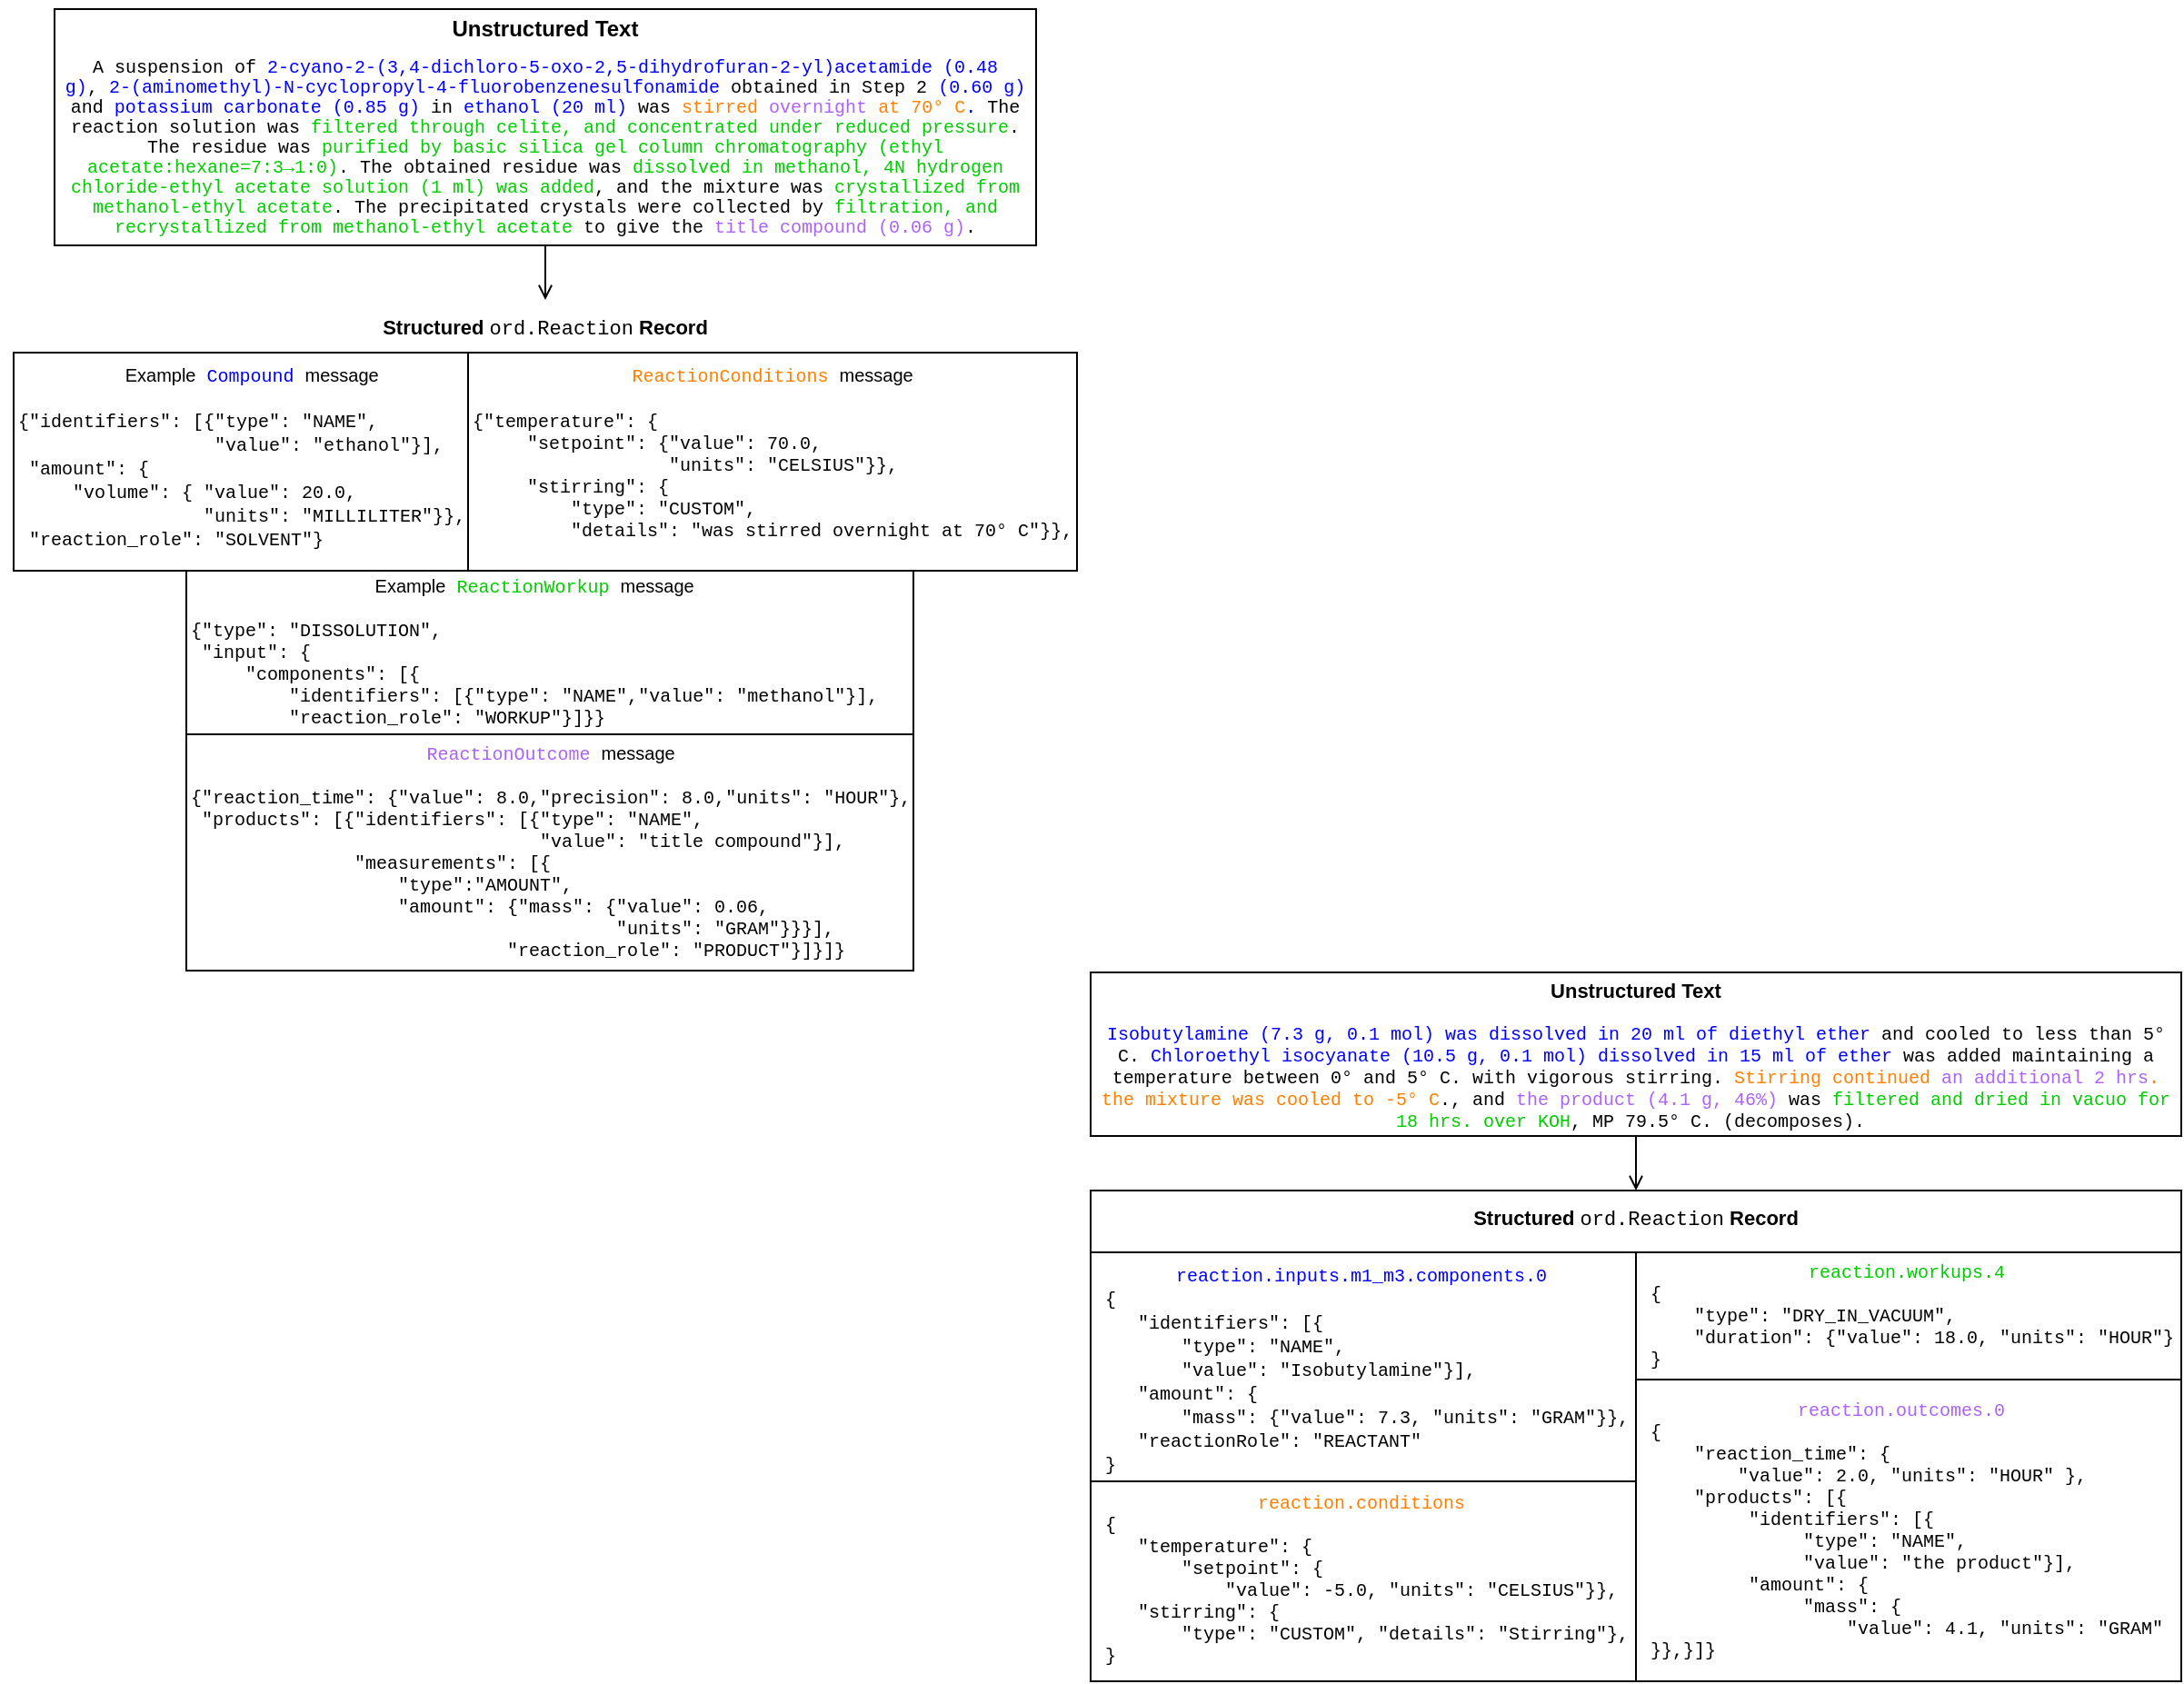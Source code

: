 <mxfile version="20.7.4" type="device"><diagram id="B1IhSgicaUTsyYKMDMdK" name="Page-1"><mxGraphModel dx="2333" dy="1668" grid="1" gridSize="10" guides="1" tooltips="1" connect="1" arrows="1" fold="1" page="1" pageScale="1" pageWidth="850" pageHeight="1100" math="0" shadow="0"><root><mxCell id="0"/><mxCell id="1" parent="0"/><mxCell id="8DAvnuvkZ6uaRDgZGbXD-21" value="" style="edgeStyle=orthogonalEdgeStyle;rounded=0;orthogonalLoop=1;jettySize=auto;html=1;fontFamily=Courier New;fontSize=10;fontColor=#AB63FA;endArrow=none;endFill=0;startArrow=open;startFill=0;" parent="1" source="8DAvnuvkZ6uaRDgZGbXD-11" target="g0cU6qTdlRjfeDJfPb8B-2" edge="1"><mxGeometry relative="1" as="geometry"/></mxCell><mxCell id="8DAvnuvkZ6uaRDgZGbXD-11" value="&lt;font style=&quot;font-size: 11px;&quot;&gt;&lt;b&gt;Structured&amp;nbsp;&lt;/b&gt;&lt;font style=&quot;font-size: 11px;&quot; face=&quot;Courier New&quot;&gt;ord.Reaction&lt;/font&gt;&lt;b&gt; Record&lt;/b&gt;&lt;/font&gt;" style="text;whiteSpace=wrap;html=1;fontSize=12;fontFamily=Helvetica;align=center;verticalAlign=top;strokeColor=default;strokeWidth=1;spacing=3;fillColor=none;" parent="1" vertex="1"><mxGeometry y="30" width="600" height="270" as="geometry"/></mxCell><mxCell id="g0cU6qTdlRjfeDJfPb8B-2" value="&lt;div style=&quot;background-color: rgb(255, 255, 255); font-size: 11px; line-height: 100%;&quot;&gt;&lt;div style=&quot;line-height: 110%;&quot;&gt;&lt;p style=&quot;line-height: 110%;&quot;&gt;&lt;font style=&quot;font-size: 11px;&quot;&gt;&lt;font style=&quot;font-size: 11px;&quot;&gt;&lt;b style=&quot;&quot;&gt;Unstructured Text&lt;/b&gt;&lt;/font&gt;&lt;/font&gt;&lt;/p&gt;&lt;p style=&quot;line-height: 110%; font-size: 10px;&quot;&gt;&lt;font style=&quot;font-size: 10px;&quot; face=&quot;Courier New&quot;&gt;&lt;font style=&quot;font-size: 10px;&quot; color=&quot;#0000ff&quot;&gt;Isobutylamine (7.3 g, 0.1 mol) was dissolved in 20 ml of diethyl ether&lt;/font&gt; and cooled to less than 5° C. &lt;font style=&quot;font-size: 10px;&quot; color=&quot;#0000ff&quot;&gt;Chloroethyl isocyanate (10.5 g, 0.1 mol) dissolved in 15 ml of ether&lt;/font&gt; was added maintaining a temperature between 0° and 5° C. with vigorous stirring. &lt;font style=&quot;font-size: 10px;&quot; color=&quot;#ff8000&quot;&gt;Stirring continued &lt;/font&gt;&lt;font style=&quot;font-size: 10px;&quot; color=&quot;#ab63fa&quot;&gt;an additional 2 hrs&lt;/font&gt;&lt;font style=&quot;font-size: 10px;&quot; color=&quot;#ff8000&quot;&gt;. the mixture was cooled to -5° C&lt;/font&gt;., and &lt;font style=&quot;font-size: 10px;&quot; color=&quot;#ab63fa&quot;&gt;the product (4.1 g, 46%) &lt;/font&gt;was &lt;font style=&quot;font-size: 10px;&quot; color=&quot;#00cc00&quot;&gt;filtered and dried in vacuo for 18 hrs. over KOH&lt;/font&gt;, MP 79.5° C. (decomposes).&amp;nbsp;&lt;/font&gt;&lt;br&gt;&lt;/p&gt;&lt;/div&gt;&lt;/div&gt;" style="text;whiteSpace=wrap;html=1;fontSize=12;fontFamily=Helvetica;align=center;verticalAlign=middle;strokeColor=default;strokeWidth=1;spacing=3;fillColor=none;" parent="1" vertex="1"><mxGeometry y="-90" width="600" height="90" as="geometry"/></mxCell><mxCell id="8DAvnuvkZ6uaRDgZGbXD-4" value="&lt;div style=&quot;text-align: center; font-size: 10px;&quot;&gt;&lt;span style=&quot;color: rgb(0, 0, 255); font-family: &amp;quot;Courier New&amp;quot;; background-color: initial; font-size: 10px;&quot;&gt;&lt;font style=&quot;font-size: 10px;&quot;&gt;reaction.inputs.m1_m3.components.0&lt;/font&gt;&lt;/span&gt;&lt;/div&gt;&lt;font style=&quot;font-size: 10px;&quot; face=&quot;Courier New&quot;&gt;&lt;span style=&quot;border-color: var(--border-color); font-variant-ligatures: normal; font-variant-caps: normal; font-weight: 400; letter-spacing: normal; orphans: 2; text-indent: 0px; text-transform: none; widows: 2; word-spacing: 0px; -webkit-text-stroke-width: 0px; text-decoration-thickness: initial; text-decoration-style: initial; text-decoration-color: initial; font-size: 10px;&quot;&gt;&lt;font style=&quot;font-size: 10px;&quot; color=&quot;#000000&quot;&gt;&amp;nbsp;{&lt;/font&gt;&lt;/span&gt;&lt;font style=&quot;font-size: 10px;&quot; color=&quot;#000000&quot;&gt;&lt;br style=&quot;border-color: var(--border-color); font-variant-ligatures: normal; font-variant-caps: normal; font-weight: 400; letter-spacing: normal; orphans: 2; text-align: left; text-indent: 0px; text-transform: none; widows: 2; word-spacing: 0px; -webkit-text-stroke-width: 0px; text-decoration-thickness: initial; text-decoration-style: initial; text-decoration-color: initial; font-size: 10px;&quot;&gt;&lt;/font&gt;&lt;/font&gt;&lt;div style=&quot;border-color: var(--border-color); font-variant-ligatures: normal; font-variant-caps: normal; font-weight: 400; letter-spacing: normal; orphans: 2; text-align: left; text-indent: 0px; text-transform: none; widows: 2; word-spacing: 0px; -webkit-text-stroke-width: 0px; text-decoration-thickness: initial; text-decoration-style: initial; text-decoration-color: initial; font-size: 10px;&quot;&gt;&lt;font style=&quot;font-size: 10px;&quot; color=&quot;#000000&quot; face=&quot;Courier New&quot;&gt;&lt;span style=&quot;border-color: var(--border-color); font-size: 10px;&quot;&gt;&amp;nbsp; &amp;nbsp; &quot;identifiers&quot;: [&lt;/span&gt;&lt;span style=&quot;border-color: var(--border-color); font-size: 10px;&quot;&gt;{&lt;/span&gt;&lt;/font&gt;&lt;/div&gt;&lt;div style=&quot;border-color: var(--border-color); font-variant-ligatures: normal; font-variant-caps: normal; font-weight: 400; letter-spacing: normal; orphans: 2; text-align: left; text-indent: 0px; text-transform: none; widows: 2; word-spacing: 0px; -webkit-text-stroke-width: 0px; text-decoration-thickness: initial; text-decoration-style: initial; text-decoration-color: initial; font-size: 10px;&quot;&gt;&lt;font style=&quot;font-size: 10px;&quot; color=&quot;#000000&quot; face=&quot;Courier New&quot;&gt;&lt;span style=&quot;border-color: var(--border-color); font-size: 10px;&quot;&gt;&amp;nbsp; &amp;nbsp; &amp;nbsp; &amp;nbsp; &quot;type&quot;: &quot;NAME&quot;,&amp;nbsp;&lt;/span&gt;&lt;/font&gt;&lt;/div&gt;&lt;div style=&quot;border-color: var(--border-color); font-variant-ligatures: normal; font-variant-caps: normal; font-weight: 400; letter-spacing: normal; orphans: 2; text-align: left; text-indent: 0px; text-transform: none; widows: 2; word-spacing: 0px; -webkit-text-stroke-width: 0px; text-decoration-thickness: initial; text-decoration-style: initial; text-decoration-color: initial; font-size: 10px;&quot;&gt;&lt;font style=&quot;font-size: 10px;&quot; color=&quot;#000000&quot; face=&quot;Courier New&quot;&gt;&lt;span style=&quot;border-color: var(--border-color); font-size: 10px;&quot;&gt;&amp;nbsp; &amp;nbsp; &amp;nbsp; &amp;nbsp; &quot;value&quot;: &quot;Isobutylamine&quot;}],&lt;/span&gt;&lt;/font&gt;&lt;/div&gt;&lt;div style=&quot;border-color: var(--border-color); font-variant-ligatures: normal; font-variant-caps: normal; font-weight: 400; letter-spacing: normal; orphans: 2; text-align: left; text-indent: 0px; text-transform: none; widows: 2; word-spacing: 0px; -webkit-text-stroke-width: 0px; text-decoration-thickness: initial; text-decoration-style: initial; text-decoration-color: initial; font-size: 10px;&quot;&gt;&lt;font style=&quot;font-size: 10px;&quot; color=&quot;#000000&quot; face=&quot;Courier New&quot;&gt;&lt;span style=&quot;border-color: var(--border-color); font-size: 10px;&quot;&gt;&amp;nbsp; &amp;nbsp; &quot;amount&quot;: {&lt;/span&gt;&lt;/font&gt;&lt;/div&gt;&lt;div style=&quot;border-color: var(--border-color); font-variant-ligatures: normal; font-variant-caps: normal; font-weight: 400; letter-spacing: normal; orphans: 2; text-align: left; text-indent: 0px; text-transform: none; widows: 2; word-spacing: 0px; -webkit-text-stroke-width: 0px; text-decoration-thickness: initial; text-decoration-style: initial; text-decoration-color: initial; font-size: 10px;&quot;&gt;&lt;font style=&quot;font-size: 10px;&quot; color=&quot;#000000&quot; face=&quot;Courier New&quot;&gt;&lt;span style=&quot;border-color: var(--border-color); font-size: 10px;&quot;&gt;&amp;nbsp; &amp;nbsp; &amp;nbsp; &amp;nbsp; &quot;mass&quot;: {&lt;/span&gt;&lt;span style=&quot;border-color: var(--border-color); font-size: 10px;&quot;&gt;&quot;value&quot;: 7.3,&amp;nbsp;&lt;/span&gt;&lt;span style=&quot;border-color: var(--border-color); font-size: 10px;&quot;&gt;&quot;units&quot;: &quot;GRAM&quot;&lt;/span&gt;&lt;/font&gt;&lt;span style=&quot;color: rgb(0, 0, 0); font-family: &amp;quot;Courier New&amp;quot;; background-color: initial; border-color: var(--border-color);&quot;&gt;}&lt;/span&gt;&lt;span style=&quot;color: rgb(0, 0, 0); font-family: &amp;quot;Courier New&amp;quot;; background-color: initial; border-color: var(--border-color);&quot;&gt;},&lt;/span&gt;&lt;/div&gt;&lt;div style=&quot;border-color: var(--border-color); font-variant-ligatures: normal; font-variant-caps: normal; font-weight: 400; letter-spacing: normal; orphans: 2; text-align: left; text-indent: 0px; text-transform: none; widows: 2; word-spacing: 0px; -webkit-text-stroke-width: 0px; text-decoration-thickness: initial; text-decoration-style: initial; text-decoration-color: initial; font-size: 10px;&quot;&gt;&lt;font color=&quot;#000000&quot; face=&quot;Courier New&quot; style=&quot;border-color: var(--border-color); font-size: 10px;&quot;&gt;&lt;span style=&quot;border-color: var(--border-color); font-size: 10px;&quot;&gt;&amp;nbsp; &amp;nbsp; &quot;reactionRole&quot;: &quot;REACTANT&quot;&lt;/span&gt;&lt;/font&gt;&lt;/div&gt;&lt;div style=&quot;border-color: var(--border-color); font-variant-ligatures: normal; font-variant-caps: normal; font-weight: 400; letter-spacing: normal; orphans: 2; text-align: left; text-indent: 0px; text-transform: none; widows: 2; word-spacing: 0px; -webkit-text-stroke-width: 0px; text-decoration-thickness: initial; text-decoration-style: initial; text-decoration-color: initial; font-size: 10px;&quot;&gt;&lt;font color=&quot;#000000&quot; face=&quot;Courier New&quot; style=&quot;border-color: var(--border-color); font-size: 10px;&quot;&gt;&lt;span style=&quot;border-color: var(--border-color); font-size: 10px;&quot;&gt;&amp;nbsp;}&lt;/span&gt;&lt;/font&gt;&lt;/div&gt;" style="text;whiteSpace=wrap;html=1;fontSize=10;fontFamily=Times New Roman;verticalAlign=top;fontColor=#0066CC;strokeColor=default;" parent="1" vertex="1"><mxGeometry y="64" width="300" height="126" as="geometry"/></mxCell><mxCell id="8DAvnuvkZ6uaRDgZGbXD-13" value="&lt;div style=&quot;text-align: center; font-size: 10px;&quot;&gt;&lt;font style=&quot;font-size: 10px;&quot; color=&quot;#ff8000&quot;&gt;reaction.conditions&lt;/font&gt;&lt;/div&gt;&lt;div style=&quot;font-size: 10px;&quot;&gt;&lt;span style=&quot;background-color: initial; font-size: 10px;&quot;&gt;&lt;font color=&quot;#000000&quot; style=&quot;font-size: 10px;&quot;&gt;&amp;nbsp;{&lt;/font&gt;&lt;/span&gt;&lt;/div&gt;&lt;div style=&quot;font-size: 10px;&quot;&gt;&lt;font color=&quot;#000000&quot; style=&quot;font-size: 10px;&quot;&gt;&amp;nbsp; &amp;nbsp; &quot;temperature&quot;: {&lt;/font&gt;&lt;/div&gt;&lt;div style=&quot;font-size: 10px;&quot;&gt;&lt;font color=&quot;#000000&quot; style=&quot;background-color: initial; font-size: 10px;&quot;&gt;&amp;nbsp; &amp;nbsp; &amp;nbsp; &amp;nbsp; &quot;setpoint&quot;: {&lt;/font&gt;&lt;/div&gt;&lt;div style=&quot;font-size: 10px;&quot;&gt;&lt;font color=&quot;#000000&quot; style=&quot;font-size: 10px;&quot;&gt;&lt;span style=&quot;background-color: initial; font-size: 10px;&quot;&gt;&amp;nbsp; &amp;nbsp; &amp;nbsp; &amp;nbsp; &amp;nbsp; &amp;nbsp; &quot;value&quot;: -5.0,&amp;nbsp;&lt;/span&gt;&lt;font style=&quot;background-color: initial; font-size: 10px;&quot;&gt;&quot;units&quot;: &quot;CELSIUS&quot;}&lt;/font&gt;&lt;span style=&quot;background-color: initial; font-size: 10px;&quot;&gt;},&lt;/span&gt;&lt;/font&gt;&lt;/div&gt;&lt;div style=&quot;font-size: 10px;&quot;&gt;&lt;font color=&quot;#000000&quot; style=&quot;font-size: 10px;&quot;&gt;&amp;nbsp; &amp;nbsp; &quot;stirring&quot;: {&lt;/font&gt;&lt;/div&gt;&lt;div style=&quot;font-size: 10px;&quot;&gt;&lt;font color=&quot;#000000&quot; style=&quot;font-size: 10px;&quot;&gt;&lt;font style=&quot;font-size: 10px;&quot;&gt;&amp;nbsp; &amp;nbsp; &amp;nbsp; &amp;nbsp; &quot;type&quot;: &quot;CUSTOM&quot;,&amp;nbsp;&lt;/font&gt;&lt;span style=&quot;background-color: initial; font-size: 10px;&quot;&gt;&quot;details&quot;: &quot;Stirring&quot;},&lt;/span&gt;&lt;/font&gt;&lt;/div&gt;&lt;div style=&quot;font-size: 10px;&quot;&gt;&lt;font color=&quot;#000000&quot; style=&quot;font-size: 10px;&quot;&gt;&amp;nbsp;}&lt;/font&gt;&lt;/div&gt;" style="text;whiteSpace=wrap;html=1;fontSize=10;fontFamily=Courier New;verticalAlign=top;fontColor=#0066CC;strokeColor=default;" parent="1" vertex="1"><mxGeometry y="190" width="300" height="110" as="geometry"/></mxCell><mxCell id="8DAvnuvkZ6uaRDgZGbXD-14" value="&lt;div style=&quot;text-align: center;&quot;&gt;&lt;font color=&quot;#00cc00&quot;&gt;reaction.workups.4&lt;/font&gt;&lt;/div&gt;&lt;div style=&quot;&quot;&gt;&lt;div&gt;&lt;font color=&quot;#000000&quot;&gt;&amp;nbsp;{&lt;/font&gt;&lt;/div&gt;&lt;div&gt;&lt;font color=&quot;#000000&quot;&gt;&amp;nbsp; &amp;nbsp; &amp;nbsp;&quot;type&quot;: &quot;DRY_IN_VACUUM&quot;,&lt;/font&gt;&lt;/div&gt;&lt;div&gt;&lt;font color=&quot;#000000&quot;&gt;&amp;nbsp; &amp;nbsp; &amp;nbsp;&quot;duration&quot;: {&quot;value&quot;: 18.0, &quot;units&quot;: &quot;HOUR&quot;}&lt;/font&gt;&lt;/div&gt;&lt;div&gt;&lt;font color=&quot;#000000&quot;&gt;&amp;nbsp;}&lt;/font&gt;&lt;/div&gt;&lt;/div&gt;" style="text;whiteSpace=wrap;html=1;fontSize=10;fontFamily=Courier New;verticalAlign=middle;fontColor=#0066CC;strokeColor=default;" parent="1" vertex="1"><mxGeometry x="300" y="64" width="300" height="70" as="geometry"/></mxCell><mxCell id="8DAvnuvkZ6uaRDgZGbXD-15" value="&lt;div style=&quot;text-align: center;&quot;&gt;&lt;font color=&quot;#ab63fa&quot;&gt;reaction.&lt;span style=&quot;background-color: initial;&quot;&gt;outcomes.0&lt;/span&gt;&lt;/font&gt;&lt;/div&gt;&lt;div style=&quot;&quot;&gt;&lt;div&gt;&lt;span style=&quot;color: rgb(0, 0, 0); background-color: initial;&quot;&gt;&amp;nbsp;{&lt;/span&gt;&lt;/div&gt;&lt;div&gt;&lt;font color=&quot;#000000&quot;&gt;&amp;nbsp; &amp;nbsp; &amp;nbsp;&quot;reaction_time&quot;: {&lt;/font&gt;&lt;/div&gt;&lt;div&gt;&lt;font color=&quot;#000000&quot;&gt;&amp;nbsp; &amp;nbsp; &amp;nbsp; &amp;nbsp; &amp;nbsp;&quot;value&quot;: 2.0, &quot;units&quot;: &quot;HOUR&quot; },&lt;/font&gt;&lt;/div&gt;&lt;div&gt;&lt;font color=&quot;#000000&quot;&gt;&amp;nbsp; &amp;nbsp; &amp;nbsp;&quot;products&quot;: [{&lt;/font&gt;&lt;/div&gt;&lt;div&gt;&lt;font color=&quot;#000000&quot;&gt;&amp;nbsp; &amp;nbsp; &amp;nbsp; &amp;nbsp; &amp;nbsp; &quot;identifiers&quot;: [{&lt;/font&gt;&lt;/div&gt;&lt;div&gt;&lt;font color=&quot;#000000&quot;&gt;&amp;nbsp; &amp;nbsp; &amp;nbsp; &amp;nbsp; &amp;nbsp; &amp;nbsp; &amp;nbsp; &amp;nbsp;&quot;type&quot;: &quot;NAME&quot;,&lt;/font&gt;&lt;/div&gt;&lt;div&gt;&lt;font color=&quot;#000000&quot;&gt;&amp;nbsp; &amp;nbsp; &amp;nbsp; &amp;nbsp; &amp;nbsp; &amp;nbsp; &amp;nbsp; &amp;nbsp;&quot;value&quot;: &quot;the product&quot;&lt;/font&gt;&lt;span style=&quot;color: rgb(0, 0, 0); background-color: initial;&quot;&gt;}],&lt;/span&gt;&lt;/div&gt;&lt;div&gt;&lt;font color=&quot;#000000&quot;&gt;&amp;nbsp; &amp;nbsp; &amp;nbsp; &amp;nbsp; &amp;nbsp; &quot;amount&quot;: {&lt;/font&gt;&lt;/div&gt;&lt;div&gt;&lt;font color=&quot;#000000&quot;&gt;&amp;nbsp; &amp;nbsp; &amp;nbsp; &amp;nbsp; &amp;nbsp; &amp;nbsp; &amp;nbsp; &amp;nbsp;&quot;mass&quot;: {&lt;/font&gt;&lt;/div&gt;&lt;div&gt;&lt;font color=&quot;#000000&quot;&gt;&amp;nbsp; &amp;nbsp; &amp;nbsp; &amp;nbsp; &amp;nbsp; &amp;nbsp; &amp;nbsp; &amp;nbsp; &amp;nbsp; &amp;nbsp;&quot;value&quot;: 4.1, &quot;units&quot;: &quot;GRAM&quot;&lt;/font&gt;&lt;/div&gt;&lt;div&gt;&lt;font color=&quot;#000000&quot;&gt;&amp;nbsp;}},}]&lt;/font&gt;&lt;span style=&quot;color: rgb(0, 0, 0); background-color: initial;&quot;&gt;}&lt;/span&gt;&lt;/div&gt;&lt;/div&gt;" style="text;whiteSpace=wrap;html=1;fontSize=10;fontFamily=Courier New;verticalAlign=middle;fontColor=#0066CC;strokeColor=default;" parent="1" vertex="1"><mxGeometry x="300" y="134" width="300" height="166" as="geometry"/></mxCell><mxCell id="t3i3wkkdWf1c-9nw9lXU-1" value="" style="edgeStyle=orthogonalEdgeStyle;rounded=0;orthogonalLoop=1;jettySize=auto;html=1;fontFamily=Courier New;fontSize=10;fontColor=#AB63FA;endArrow=none;endFill=0;startArrow=open;startFill=0;" edge="1" parent="1" source="t3i3wkkdWf1c-9nw9lXU-2" target="t3i3wkkdWf1c-9nw9lXU-3"><mxGeometry relative="1" as="geometry"/></mxCell><mxCell id="t3i3wkkdWf1c-9nw9lXU-2" value="&lt;font style=&quot;font-size: 11px;&quot;&gt;&lt;b&gt;Structured&amp;nbsp;&lt;/b&gt;&lt;font style=&quot;font-size: 11px;&quot; face=&quot;Courier New&quot;&gt;ord.Reaction&lt;/font&gt;&lt;b&gt; Record&lt;/b&gt;&lt;/font&gt;" style="text;whiteSpace=wrap;html=1;fontSize=12;fontFamily=Helvetica;align=center;verticalAlign=top;strokeColor=none;strokeWidth=1;spacing=3;fillColor=none;" vertex="1" parent="1"><mxGeometry x="-600" y="-460" width="600" height="380" as="geometry"/></mxCell><mxCell id="t3i3wkkdWf1c-9nw9lXU-3" value="&lt;div style=&quot;background-color: rgb(255, 255, 255); line-height: 100%;&quot;&gt;&lt;div style=&quot;line-height: 100%; font-size: 10px;&quot;&gt;&lt;p style=&quot;line-height: 110%;&quot;&gt;&lt;font style=&quot;font-size: 12px;&quot;&gt;&lt;font style=&quot;font-size: 12px;&quot;&gt;&lt;b style=&quot;&quot;&gt;Unstructured Text&lt;/b&gt;&lt;/font&gt;&lt;/font&gt;&lt;/p&gt;&lt;p style=&quot;line-height: 100%;&quot;&gt;&lt;font style=&quot;font-size: 10px;&quot; face=&quot;Courier New&quot;&gt;A suspension of&lt;font style=&quot;font-size: 10px;&quot; color=&quot;#0000ff&quot;&gt;&amp;nbsp;&lt;/font&gt;&lt;/font&gt;&lt;span style=&quot;color: rgb(0, 0, 255); font-family: &amp;quot;Courier New&amp;quot;;&quot;&gt;2-cyano-2-(3,4-dichloro-5-oxo-2,5-dihydrofuran-2-yl)acetamide (0.48 g)&lt;/span&gt;&lt;span style=&quot;font-family: &amp;quot;Courier New&amp;quot;;&quot;&gt;,&lt;/span&gt;&lt;span style=&quot;color: rgb(0, 0, 255); font-family: &amp;quot;Courier New&amp;quot;;&quot;&gt;&amp;nbsp;&lt;/span&gt;&lt;span style=&quot;color: rgb(0, 0, 255); font-family: &amp;quot;Courier New&amp;quot;;&quot;&gt;2-(aminomethyl)-N-cyclopropyl-4-fluorobenzenesulfonamide &lt;/span&gt;&lt;span style=&quot;font-family: &amp;quot;Courier New&amp;quot;;&quot;&gt;obtained in Step 2&lt;/span&gt;&lt;span style=&quot;color: rgb(0, 0, 255); font-family: &amp;quot;Courier New&amp;quot;;&quot;&gt; (0.60 g) &lt;/span&gt;&lt;span style=&quot;font-family: &amp;quot;Courier New&amp;quot;;&quot;&gt;and&lt;/span&gt;&lt;span style=&quot;color: rgb(0, 0, 255); font-family: &amp;quot;Courier New&amp;quot;;&quot;&gt; potassium&amp;nbsp;&lt;/span&gt;&lt;span style=&quot;color: rgb(0, 0, 255); font-family: &amp;quot;Courier New&amp;quot;;&quot;&gt;carbonate (0.85 g) &lt;/span&gt;&lt;span style=&quot;font-family: &amp;quot;Courier New&amp;quot;;&quot;&gt;in&lt;/span&gt;&lt;span style=&quot;color: rgb(0, 0, 255); font-family: &amp;quot;Courier New&amp;quot;;&quot;&gt; ethanol (20 ml) &lt;/span&gt;&lt;span style=&quot;font-family: &amp;quot;Courier New&amp;quot;;&quot;&gt;was&lt;/span&gt;&lt;span style=&quot;color: rgb(0, 0, 255); font-family: &amp;quot;Courier New&amp;quot;;&quot;&gt; &lt;/span&gt;&lt;span style=&quot;font-family: &amp;quot;Courier New&amp;quot;;&quot;&gt;&lt;font style=&quot;font-size: 10px;&quot; color=&quot;#ff8000&quot;&gt;stirred &lt;/font&gt;&lt;font color=&quot;#ab63fa&quot; style=&quot;font-size: 10px;&quot;&gt;overnight&lt;/font&gt;&lt;font style=&quot;font-size: 10px;&quot; color=&quot;#ff8000&quot;&gt; at 70° C&lt;/font&gt;&lt;/span&gt;&lt;span style=&quot;color: rgb(0, 0, 255); font-family: &amp;quot;Courier New&amp;quot;;&quot;&gt;. &lt;/span&gt;&lt;span style=&quot;font-family: &amp;quot;Courier New&amp;quot;;&quot;&gt;The reaction solution was&amp;nbsp;&lt;/span&gt;&lt;span style=&quot;font-family: &amp;quot;Courier New&amp;quot;;&quot;&gt;&lt;font style=&quot;font-size: 10px;&quot; color=&quot;#00cc00&quot;&gt;filtered through celite, and concentrated under reduced pressure&lt;/font&gt;. The residue was &lt;font style=&quot;font-size: 10px;&quot; color=&quot;#00cc00&quot;&gt;purified by basic&amp;nbsp;&lt;/font&gt;&lt;/span&gt;&lt;span style=&quot;font-family: &amp;quot;Courier New&amp;quot;;&quot;&gt;&lt;font style=&quot;font-size: 10px;&quot; color=&quot;#00cc00&quot;&gt;silica gel column chromatography (ethyl acetate:hexane=7:3→1:0)&lt;/font&gt;. The obtained residue was &lt;font style=&quot;font-size: 10px;&quot; color=&quot;#00cc00&quot;&gt;dissolved&amp;nbsp;&lt;/font&gt;&lt;/span&gt;&lt;span style=&quot;font-family: &amp;quot;Courier New&amp;quot;;&quot;&gt;&lt;font style=&quot;font-size: 10px;&quot; color=&quot;#00cc00&quot;&gt;in methanol, 4N hydrogen chloride-ethyl acetate solution (1 ml) was added&lt;/font&gt;, and the mixture was&amp;nbsp;&lt;/span&gt;&lt;span style=&quot;font-family: &amp;quot;Courier New&amp;quot;;&quot;&gt;&lt;font style=&quot;font-size: 10px;&quot; color=&quot;#00cc00&quot;&gt;crystallized from methanol-ethyl acetate&lt;/font&gt;. The precipitated crystals were collected by &lt;font style=&quot;font-size: 10px;&quot; color=&quot;#00cc00&quot;&gt;filtration,&amp;nbsp;&lt;/font&gt;&lt;/span&gt;&lt;span style=&quot;font-family: &amp;quot;Courier New&amp;quot;;&quot;&gt;&lt;font style=&quot;font-size: 10px;&quot; color=&quot;#00cc00&quot;&gt;and recrystallized from methanol-ethyl acetate&lt;/font&gt; to give the &lt;font style=&quot;font-size: 10px;&quot; color=&quot;#ab63fa&quot;&gt;title compound (0.06 g)&lt;/font&gt;.&lt;/span&gt;&lt;/p&gt;&lt;/div&gt;&lt;/div&gt;" style="text;whiteSpace=wrap;html=1;fontSize=12;fontFamily=Helvetica;align=center;verticalAlign=middle;strokeColor=default;strokeWidth=1;spacing=3;fillColor=none;" vertex="1" parent="1"><mxGeometry x="-570" y="-620" width="540" height="130" as="geometry"/></mxCell><mxCell id="t3i3wkkdWf1c-9nw9lXU-12" value="" style="group" vertex="1" connectable="0" parent="1"><mxGeometry x="-592.5" y="-431" width="585" height="340" as="geometry"/></mxCell><mxCell id="t3i3wkkdWf1c-9nw9lXU-4" value="&lt;div style=&quot;text-align: center; font-size: 10px;&quot;&gt;&lt;span style=&quot;background-color: initial; font-size: 10px;&quot;&gt;&lt;font style=&quot;font-size: 10px;&quot;&gt;&lt;font face=&quot;Helvetica&quot; style=&quot;&quot; color=&quot;#000000&quot;&gt;&amp;nbsp; &amp;nbsp; Example&lt;/font&gt;&lt;font style=&quot;font-family: &amp;quot;Courier New&amp;quot;;&quot; color=&quot;#0000ff&quot;&gt; Compound &lt;/font&gt;&lt;font face=&quot;Helvetica&quot; color=&quot;#000000&quot; style=&quot;&quot;&gt;message&lt;/font&gt;&lt;/font&gt;&lt;/span&gt;&lt;/div&gt;&lt;div style=&quot;font-size: 10px;&quot;&gt;&lt;span style=&quot;background-color: initial; font-size: 10px;&quot;&gt;&lt;font style=&quot;font-size: 10px;&quot;&gt;&lt;font face=&quot;Helvetica&quot; color=&quot;#000000&quot; style=&quot;&quot;&gt;&lt;br&gt;&lt;/font&gt;&lt;/font&gt;&lt;/span&gt;&lt;/div&gt;&lt;font style=&quot;font-size: 10px;&quot; face=&quot;Courier New&quot;&gt;&lt;span style=&quot;border-color: var(--border-color); font-variant-ligatures: normal; font-variant-caps: normal; font-weight: 400; letter-spacing: normal; orphans: 2; text-indent: 0px; text-transform: none; widows: 2; word-spacing: 0px; -webkit-text-stroke-width: 0px; text-decoration-thickness: initial; text-decoration-style: initial; text-decoration-color: initial; font-size: 10px;&quot;&gt;&lt;font style=&quot;font-size: 10px;&quot; color=&quot;#000000&quot;&gt;{&lt;/font&gt;&lt;/span&gt;&lt;/font&gt;&lt;span style=&quot;color: rgb(0, 0, 0); font-family: &amp;quot;Courier New&amp;quot;; background-color: initial; border-color: var(--border-color);&quot;&gt;&quot;identifiers&quot;: [&lt;/span&gt;&lt;span style=&quot;color: rgb(0, 0, 0); font-family: &amp;quot;Courier New&amp;quot;; background-color: initial; border-color: var(--border-color);&quot;&gt;{&lt;span style=&quot;background-color: initial;&quot;&gt;&quot;type&quot;: &quot;NAME&quot;,&amp;nbsp;&lt;/span&gt;&lt;br&gt;&lt;/span&gt;&lt;div style=&quot;border-color: var(--border-color); font-variant-ligatures: normal; font-variant-caps: normal; font-weight: 400; letter-spacing: normal; orphans: 2; text-indent: 0px; text-transform: none; widows: 2; word-spacing: 0px; -webkit-text-stroke-width: 0px; text-decoration-thickness: initial; text-decoration-style: initial; text-decoration-color: initial; font-size: 10px;&quot;&gt;&lt;font style=&quot;font-size: 10px;&quot; color=&quot;#000000&quot; face=&quot;Courier New&quot;&gt;&lt;span style=&quot;border-color: var(--border-color); font-size: 10px;&quot;&gt;&amp;nbsp; &amp;nbsp; &amp;nbsp; &amp;nbsp; &amp;nbsp; &amp;nbsp; &amp;nbsp; &amp;nbsp; &amp;nbsp; &quot;value&quot;: &quot;ethanol&quot;}],&lt;/span&gt;&lt;/font&gt;&lt;/div&gt;&lt;div style=&quot;border-color: var(--border-color); font-variant-ligatures: normal; font-variant-caps: normal; font-weight: 400; letter-spacing: normal; orphans: 2; text-indent: 0px; text-transform: none; widows: 2; word-spacing: 0px; -webkit-text-stroke-width: 0px; text-decoration-thickness: initial; text-decoration-style: initial; text-decoration-color: initial; font-size: 10px;&quot;&gt;&lt;font style=&quot;font-size: 10px;&quot; color=&quot;#000000&quot; face=&quot;Courier New&quot;&gt;&lt;span style=&quot;border-color: var(--border-color); font-size: 10px;&quot;&gt;&amp;nbsp;&quot;amount&quot;: {&lt;/span&gt;&lt;/font&gt;&lt;/div&gt;&lt;div style=&quot;border-color: var(--border-color); font-variant-ligatures: normal; font-variant-caps: normal; font-weight: 400; letter-spacing: normal; orphans: 2; text-indent: 0px; text-transform: none; widows: 2; word-spacing: 0px; -webkit-text-stroke-width: 0px; text-decoration-thickness: initial; text-decoration-style: initial; text-decoration-color: initial; font-size: 10px;&quot;&gt;&lt;span style=&quot;color: rgb(0, 0, 0); font-family: &amp;quot;Courier New&amp;quot;; background-color: initial; border-color: var(--border-color);&quot;&gt;&amp;nbsp; &amp;nbsp; &amp;nbsp;&quot;volume&quot;: {&amp;nbsp;&lt;/span&gt;&lt;span style=&quot;background-color: initial; color: rgb(0, 0, 0); font-family: &amp;quot;Courier New&amp;quot;;&quot;&gt;&quot;value&quot;: 20.0,&amp;nbsp;&lt;/span&gt;&lt;/div&gt;&lt;div style=&quot;border-color: var(--border-color); font-variant-ligatures: normal; font-variant-caps: normal; font-weight: 400; letter-spacing: normal; orphans: 2; text-indent: 0px; text-transform: none; widows: 2; word-spacing: 0px; -webkit-text-stroke-width: 0px; text-decoration-thickness: initial; text-decoration-style: initial; text-decoration-color: initial; font-size: 10px;&quot;&gt;&lt;font style=&quot;font-size: 10px;&quot; color=&quot;#000000&quot; face=&quot;Courier New&quot;&gt;&lt;span style=&quot;border-color: var(--border-color); font-size: 10px;&quot;&gt;&amp;nbsp; &amp;nbsp; &amp;nbsp; &amp;nbsp; &amp;nbsp; &amp;nbsp; &amp;nbsp; &amp;nbsp; &amp;nbsp;&quot;units&quot;: &quot;MILLILITER&quot;&lt;/span&gt;&lt;/font&gt;&lt;span style=&quot;color: rgb(0, 0, 0); font-family: &amp;quot;Courier New&amp;quot;; background-color: initial; border-color: var(--border-color);&quot;&gt;}&lt;/span&gt;&lt;span style=&quot;color: rgb(0, 0, 0); font-family: &amp;quot;Courier New&amp;quot;; background-color: initial; border-color: var(--border-color);&quot;&gt;},&lt;/span&gt;&lt;/div&gt;&lt;div style=&quot;border-color: var(--border-color); font-variant-ligatures: normal; font-variant-caps: normal; font-weight: 400; letter-spacing: normal; orphans: 2; text-indent: 0px; text-transform: none; widows: 2; word-spacing: 0px; -webkit-text-stroke-width: 0px; text-decoration-thickness: initial; text-decoration-style: initial; text-decoration-color: initial; font-size: 10px;&quot;&gt;&lt;font color=&quot;#000000&quot; face=&quot;Courier New&quot; style=&quot;border-color: var(--border-color); font-size: 10px;&quot;&gt;&lt;span style=&quot;border-color: var(--border-color); font-size: 10px;&quot;&gt;&amp;nbsp;&quot;reaction_role&quot;: &quot;SOLVENT&quot;&lt;/span&gt;&lt;/font&gt;&lt;span style=&quot;color: rgb(0, 0, 0); font-family: &amp;quot;Courier New&amp;quot;; background-color: initial;&quot;&gt;}&lt;/span&gt;&lt;/div&gt;" style="text;whiteSpace=wrap;html=1;fontSize=10;fontFamily=Times New Roman;verticalAlign=top;fontColor=#0066CC;strokeColor=default;align=left;" vertex="1" parent="t3i3wkkdWf1c-9nw9lXU-12"><mxGeometry width="250" height="120" as="geometry"/></mxCell><mxCell id="t3i3wkkdWf1c-9nw9lXU-5" value="&lt;div style=&quot;text-align: center; font-size: 10px;&quot;&gt;&lt;span style=&quot;background-color: initial; text-align: left;&quot;&gt;&lt;font color=&quot;#ff8000&quot;&gt;ReactionConditions &lt;/font&gt;&lt;font color=&quot;#000000&quot; style=&quot;&quot; face=&quot;Helvetica&quot;&gt;message&lt;/font&gt;&lt;/span&gt;&lt;/div&gt;&lt;div style=&quot;text-align: center; font-size: 10px;&quot;&gt;&lt;span style=&quot;background-color: initial; text-align: left;&quot;&gt;&lt;font color=&quot;#000000&quot; style=&quot;&quot; face=&quot;Helvetica&quot;&gt;&lt;br&gt;&lt;/font&gt;&lt;/span&gt;&lt;/div&gt;&lt;div style=&quot;font-size: 10px;&quot;&gt;&lt;span style=&quot;color: rgb(0, 0, 0); background-color: initial;&quot;&gt;&lt;div style=&quot;&quot;&gt;{&quot;temperature&quot;: {&lt;/div&gt;&lt;div style=&quot;&quot;&gt;&amp;nbsp; &amp;nbsp; &amp;nbsp;&quot;setpoint&quot;: {&lt;span style=&quot;background-color: initial; text-align: center;&quot;&gt;&quot;value&quot;: 70.0,&lt;/span&gt;&lt;/div&gt;&lt;div style=&quot;&quot;&gt;&lt;span style=&quot;text-align: center; background-color: initial;&quot;&gt;&amp;nbsp; &amp;nbsp; &amp;nbsp; &amp;nbsp; &amp;nbsp; &amp;nbsp; &amp;nbsp; &amp;nbsp; &amp;nbsp; &quot;units&quot;: &quot;CELSIUS&quot;}},&lt;/span&gt;&lt;/div&gt;&lt;div style=&quot;&quot;&gt;&lt;span style=&quot;background-color: initial; text-align: center;&quot;&gt;&amp;nbsp; &amp;nbsp; &amp;nbsp;&quot;stirring&quot;: {&lt;/span&gt;&lt;/div&gt;&lt;div style=&quot;&quot;&gt;&lt;span style=&quot;background-color: initial; text-align: center;&quot;&gt;&amp;nbsp; &amp;nbsp; &amp;nbsp; &amp;nbsp; &amp;nbsp;&quot;type&quot;: &quot;CUSTOM&quot;,&lt;/span&gt;&lt;/div&gt;&lt;div style=&quot;&quot;&gt;&lt;span style=&quot;background-color: initial; text-align: center;&quot;&gt;&amp;nbsp; &amp;nbsp; &amp;nbsp; &amp;nbsp; &amp;nbsp;&quot;&lt;/span&gt;&lt;span style=&quot;text-align: center; background-color: initial;&quot;&gt;details&quot;:&amp;nbsp;&lt;/span&gt;&lt;span style=&quot;background-color: initial; text-align: center;&quot;&gt;&quot;was stirred overnight at 70° C&quot;}&lt;/span&gt;&lt;span style=&quot;background-color: initial; text-align: center;&quot;&gt;},&lt;/span&gt;&lt;/div&gt;&lt;/span&gt;&lt;/div&gt;" style="text;whiteSpace=wrap;html=1;fontSize=10;fontFamily=Courier New;verticalAlign=top;fontColor=#0066CC;strokeColor=default;" vertex="1" parent="t3i3wkkdWf1c-9nw9lXU-12"><mxGeometry x="250" width="335" height="120" as="geometry"/></mxCell><mxCell id="t3i3wkkdWf1c-9nw9lXU-6" value="&lt;div style=&quot;text-align: center;&quot;&gt;&lt;span style=&quot;background-color: initial;&quot;&gt;&lt;font color=&quot;#000000&quot;&gt;&lt;font style=&quot;&quot; face=&quot;Helvetica&quot;&gt;Example&lt;/font&gt; &lt;/font&gt;&lt;font color=&quot;#00cc00&quot;&gt;ReactionWorkup&lt;/font&gt;&lt;font color=&quot;#000000&quot;&gt; &lt;font style=&quot;&quot; face=&quot;Helvetica&quot;&gt;message&lt;/font&gt;&lt;/font&gt;&lt;/span&gt;&lt;/div&gt;&lt;div style=&quot;&quot;&gt;&lt;br&gt;&lt;/div&gt;&lt;div style=&quot;&quot;&gt;&lt;span style=&quot;background-color: initial;&quot;&gt;&lt;font color=&quot;#000000&quot;&gt;&lt;div style=&quot;&quot;&gt;{&quot;type&quot;: &quot;DISSOLUTION&quot;,&lt;/div&gt;&lt;div style=&quot;&quot;&gt;&amp;nbsp;&quot;input&quot;: {&lt;/div&gt;&lt;div style=&quot;&quot;&gt;&amp;nbsp; &amp;nbsp; &amp;nbsp;&quot;components&quot;: [{&lt;/div&gt;&lt;div style=&quot;&quot;&gt;&amp;nbsp; &amp;nbsp; &amp;nbsp; &amp;nbsp; &amp;nbsp;&quot;&lt;span style=&quot;background-color: initial;&quot;&gt;identifiers&quot;:&amp;nbsp;&lt;/span&gt;&lt;span style=&quot;background-color: initial;&quot;&gt;[{&lt;/span&gt;&lt;span style=&quot;background-color: initial;&quot;&gt;&quot;type&quot;: &quot;NAME&quot;,&lt;/span&gt;&lt;span style=&quot;background-color: initial;&quot;&gt;&quot;value&quot;: &quot;methanol&quot;}],&lt;/span&gt;&lt;/div&gt;&lt;div style=&quot;&quot;&gt;&amp;nbsp; &amp;nbsp; &amp;nbsp; &amp;nbsp; &amp;nbsp;&quot;reaction_role&quot;: &quot;WORKUP&quot;}]}}&lt;br&gt;&lt;/div&gt;&lt;/font&gt;&lt;/span&gt;&lt;/div&gt;" style="text;whiteSpace=wrap;html=1;fontSize=10;fontFamily=Courier New;verticalAlign=middle;fontColor=#0066CC;strokeColor=default;align=left;" vertex="1" parent="t3i3wkkdWf1c-9nw9lXU-12"><mxGeometry x="95" y="120" width="400" height="90" as="geometry"/></mxCell><mxCell id="t3i3wkkdWf1c-9nw9lXU-11" value="&lt;div style=&quot;text-align: center;&quot;&gt;&lt;font color=&quot;#ab63fa&quot; style=&quot;border-color: var(--border-color); text-align: left;&quot;&gt;ReactionOutcome&lt;/font&gt;&lt;font style=&quot;border-color: var(--border-color); text-align: left;&quot; color=&quot;#ff8000&quot;&gt;&amp;nbsp;&lt;/font&gt;&lt;font style=&quot;border-color: var(--border-color); text-align: left;&quot; color=&quot;#000000&quot; face=&quot;Helvetica&quot;&gt;message&lt;/font&gt;&lt;br&gt;&lt;/div&gt;&lt;div style=&quot;&quot;&gt;&lt;div&gt;&lt;br&gt;&lt;/div&gt;&lt;div&gt;&lt;span style=&quot;background-color: initial;&quot;&gt;&lt;font color=&quot;#000000&quot;&gt;&lt;div style=&quot;&quot;&gt;{&quot;reaction_time&quot;: {&quot;value&quot;: 8.0,&lt;span style=&quot;background-color: initial;&quot;&gt;&quot;&lt;/span&gt;&lt;span style=&quot;background-color: initial;&quot;&gt;precision&quot;: 8.0,&lt;/span&gt;&lt;span style=&quot;background-color: initial;&quot;&gt;&quot;units&quot;: &quot;HOUR&quot;},&lt;/span&gt;&lt;/div&gt;&lt;div style=&quot;&quot;&gt;&amp;nbsp;&quot;products&quot;: [{&quot;identifiers&quot;: [{&quot;type&quot;: &quot;NAME&quot;,&lt;/div&gt;&lt;div style=&quot;&quot;&gt;&amp;nbsp; &amp;nbsp; &amp;nbsp; &amp;nbsp; &amp;nbsp; &amp;nbsp; &amp;nbsp; &amp;nbsp; &amp;nbsp; &amp;nbsp; &amp;nbsp; &amp;nbsp; &amp;nbsp; &amp;nbsp; &amp;nbsp; &amp;nbsp; &quot;value&quot;: &quot;title compound&quot;}],&lt;/div&gt;&lt;div style=&quot;&quot;&gt;&amp;nbsp; &amp;nbsp; &amp;nbsp; &amp;nbsp; &amp;nbsp; &amp;nbsp; &amp;nbsp; &amp;nbsp;&quot;measurements&quot;: [{&lt;/div&gt;&lt;div style=&quot;&quot;&gt;&amp;nbsp; &amp;nbsp; &amp;nbsp; &amp;nbsp; &amp;nbsp; &amp;nbsp; &amp;nbsp; &amp;nbsp; &amp;nbsp; &amp;nbsp;&quot;type&quot;:&quot;AMOUNT&quot;,&lt;/div&gt;&lt;div style=&quot;&quot;&gt;&amp;nbsp; &amp;nbsp; &amp;nbsp; &amp;nbsp; &amp;nbsp; &amp;nbsp; &amp;nbsp; &amp;nbsp; &amp;nbsp; &amp;nbsp;&quot;amount&quot;: {&quot;mass&quot;: {&quot;value&quot;: 0.06,&lt;/div&gt;&lt;div style=&quot;&quot;&gt;&amp;nbsp; &amp;nbsp; &amp;nbsp; &amp;nbsp; &amp;nbsp; &amp;nbsp; &amp;nbsp; &amp;nbsp; &amp;nbsp; &amp;nbsp; &amp;nbsp; &amp;nbsp; &amp;nbsp; &amp;nbsp; &amp;nbsp; &amp;nbsp; &amp;nbsp; &amp;nbsp; &amp;nbsp; &amp;nbsp;&quot;units&quot;: &quot;GRAM&quot;}}}],&lt;/div&gt;&lt;div style=&quot;&quot;&gt;&amp;nbsp; &amp;nbsp; &amp;nbsp; &amp;nbsp; &amp;nbsp; &amp;nbsp; &amp;nbsp; &amp;nbsp; &amp;nbsp; &amp;nbsp; &amp;nbsp; &amp;nbsp; &amp;nbsp; &amp;nbsp; &amp;nbsp;&quot;reaction_role&quot;: &quot;PRODUCT&quot;}]}]}&lt;/div&gt;&lt;/font&gt;&lt;/span&gt;&lt;/div&gt;&lt;/div&gt;" style="text;whiteSpace=wrap;html=1;fontSize=10;fontFamily=Courier New;verticalAlign=middle;fontColor=#0066CC;strokeColor=default;" vertex="1" parent="t3i3wkkdWf1c-9nw9lXU-12"><mxGeometry x="95" y="210" width="400" height="130" as="geometry"/></mxCell></root></mxGraphModel></diagram></mxfile>